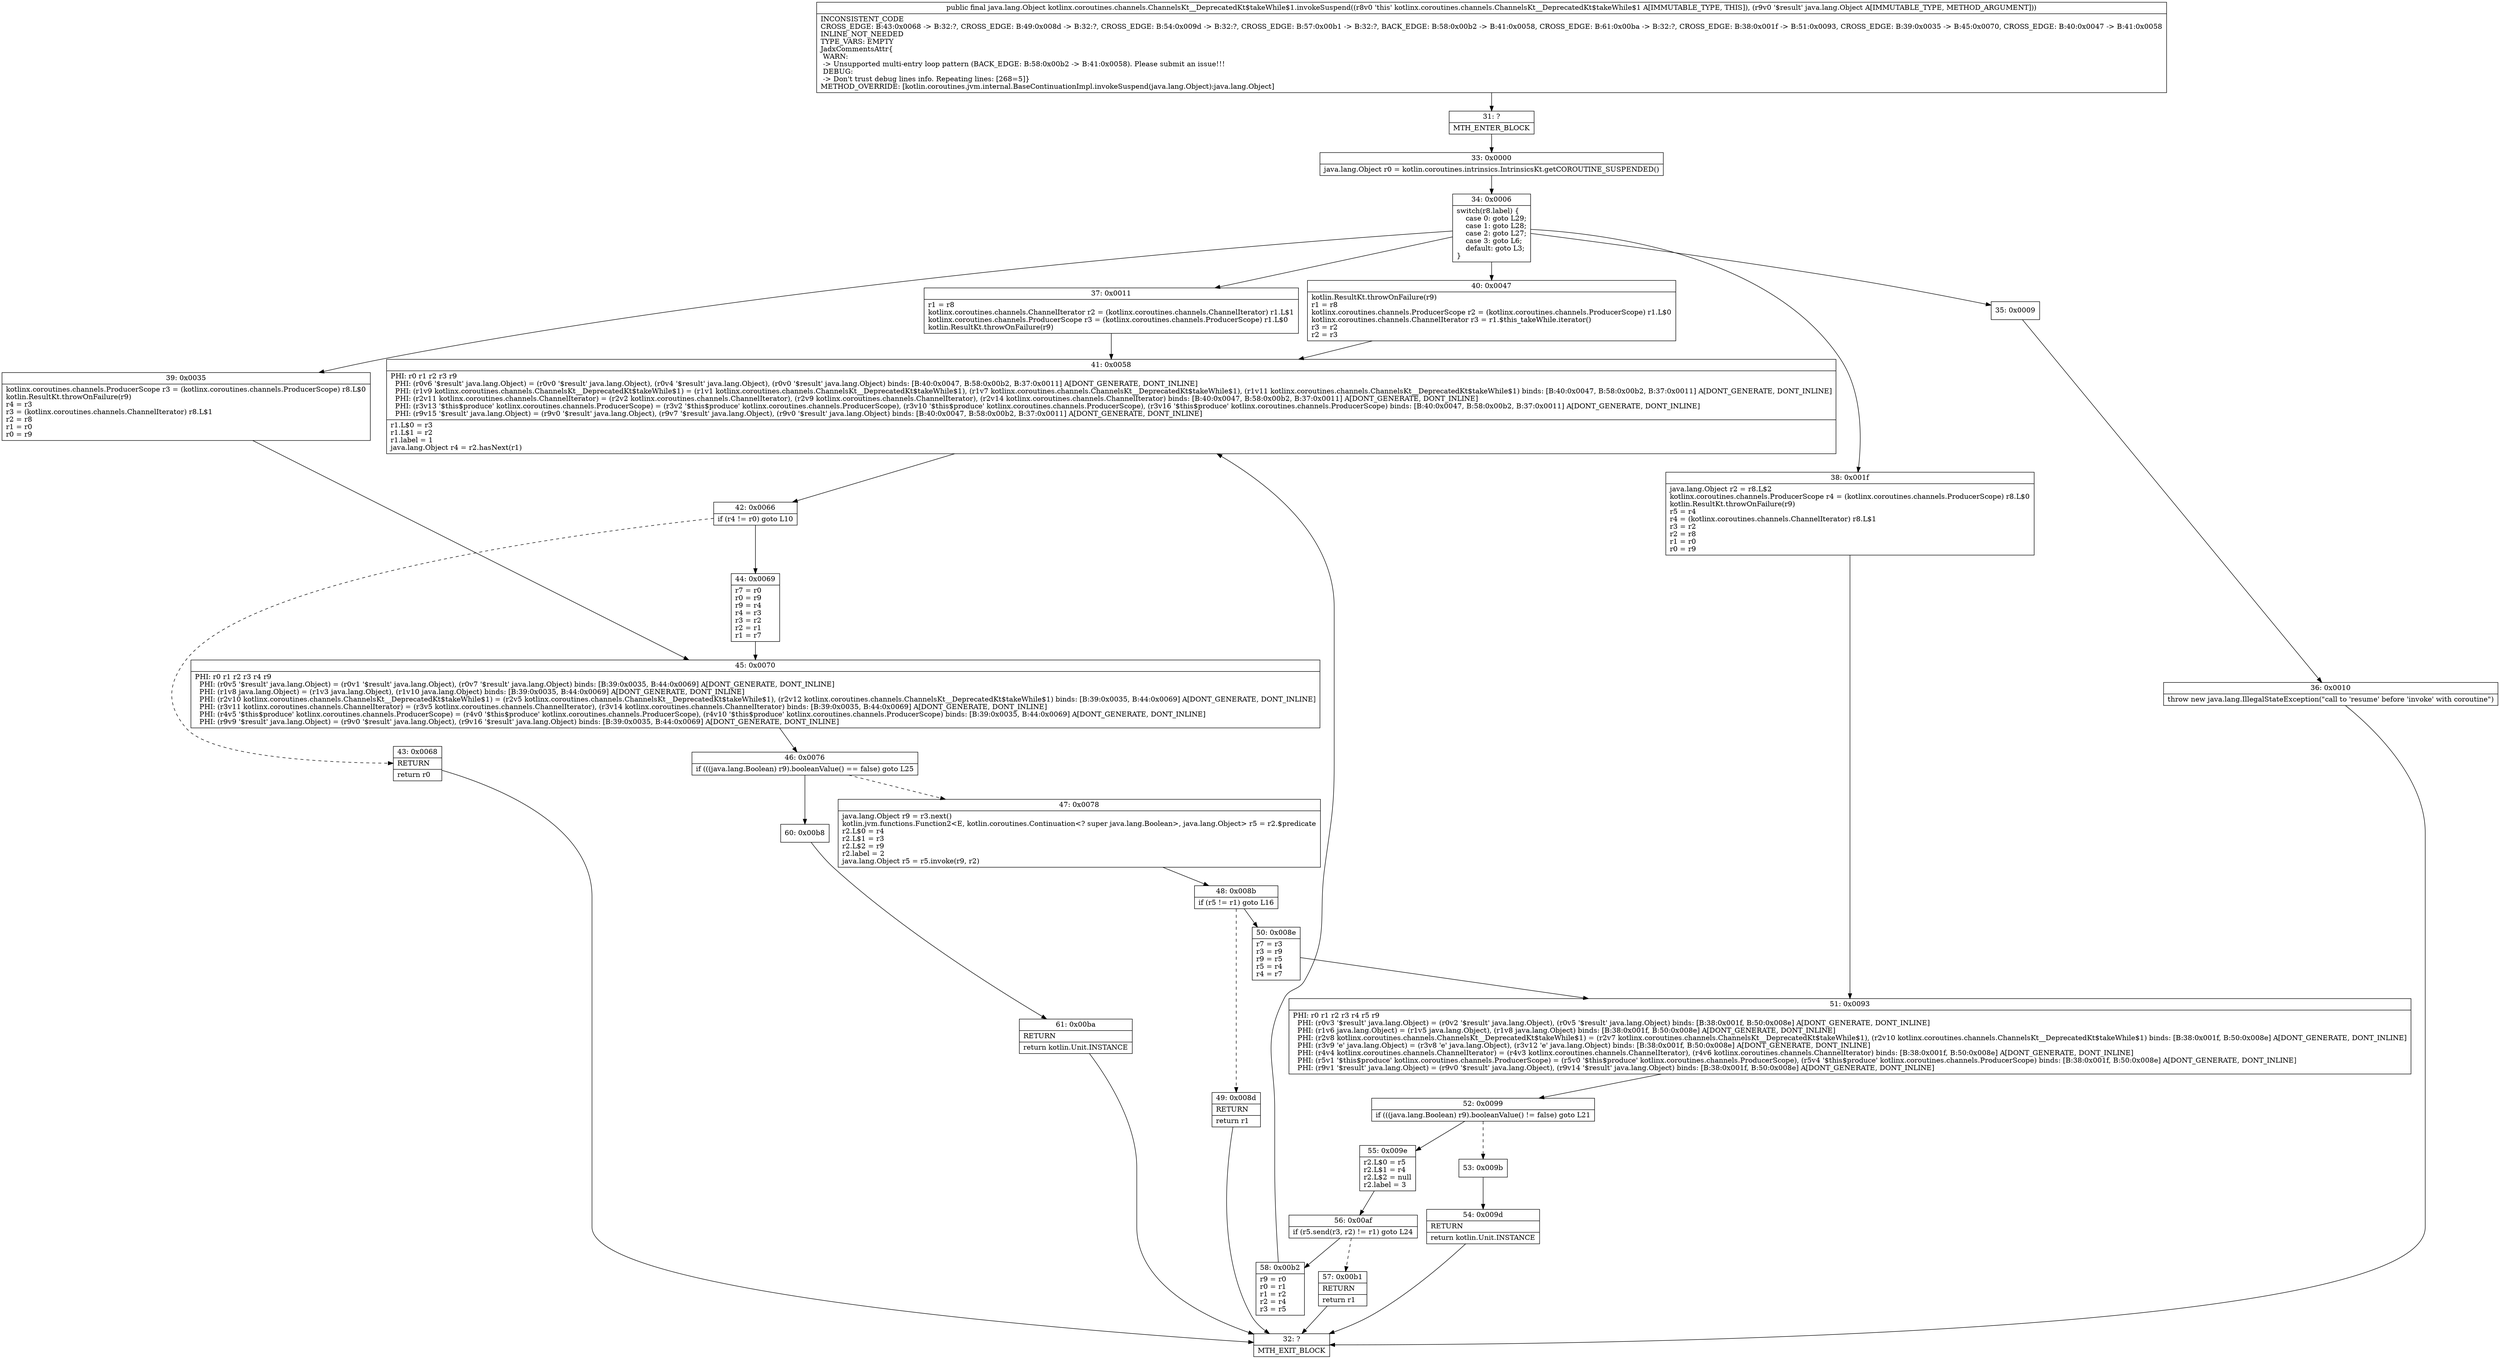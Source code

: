 digraph "CFG forkotlinx.coroutines.channels.ChannelsKt__DeprecatedKt$takeWhile$1.invokeSuspend(Ljava\/lang\/Object;)Ljava\/lang\/Object;" {
Node_31 [shape=record,label="{31\:\ ?|MTH_ENTER_BLOCK\l}"];
Node_33 [shape=record,label="{33\:\ 0x0000|java.lang.Object r0 = kotlin.coroutines.intrinsics.IntrinsicsKt.getCOROUTINE_SUSPENDED()\l}"];
Node_34 [shape=record,label="{34\:\ 0x0006|switch(r8.label) \{\l    case 0: goto L29;\l    case 1: goto L28;\l    case 2: goto L27;\l    case 3: goto L6;\l    default: goto L3;\l\}\l}"];
Node_35 [shape=record,label="{35\:\ 0x0009}"];
Node_36 [shape=record,label="{36\:\ 0x0010|throw new java.lang.IllegalStateException(\"call to 'resume' before 'invoke' with coroutine\")\l}"];
Node_32 [shape=record,label="{32\:\ ?|MTH_EXIT_BLOCK\l}"];
Node_37 [shape=record,label="{37\:\ 0x0011|r1 = r8\lkotlinx.coroutines.channels.ChannelIterator r2 = (kotlinx.coroutines.channels.ChannelIterator) r1.L$1\lkotlinx.coroutines.channels.ProducerScope r3 = (kotlinx.coroutines.channels.ProducerScope) r1.L$0\lkotlin.ResultKt.throwOnFailure(r9)\l}"];
Node_41 [shape=record,label="{41\:\ 0x0058|PHI: r0 r1 r2 r3 r9 \l  PHI: (r0v6 '$result' java.lang.Object) = (r0v0 '$result' java.lang.Object), (r0v4 '$result' java.lang.Object), (r0v0 '$result' java.lang.Object) binds: [B:40:0x0047, B:58:0x00b2, B:37:0x0011] A[DONT_GENERATE, DONT_INLINE]\l  PHI: (r1v9 kotlinx.coroutines.channels.ChannelsKt__DeprecatedKt$takeWhile$1) = (r1v1 kotlinx.coroutines.channels.ChannelsKt__DeprecatedKt$takeWhile$1), (r1v7 kotlinx.coroutines.channels.ChannelsKt__DeprecatedKt$takeWhile$1), (r1v11 kotlinx.coroutines.channels.ChannelsKt__DeprecatedKt$takeWhile$1) binds: [B:40:0x0047, B:58:0x00b2, B:37:0x0011] A[DONT_GENERATE, DONT_INLINE]\l  PHI: (r2v11 kotlinx.coroutines.channels.ChannelIterator) = (r2v2 kotlinx.coroutines.channels.ChannelIterator), (r2v9 kotlinx.coroutines.channels.ChannelIterator), (r2v14 kotlinx.coroutines.channels.ChannelIterator) binds: [B:40:0x0047, B:58:0x00b2, B:37:0x0011] A[DONT_GENERATE, DONT_INLINE]\l  PHI: (r3v13 '$this$produce' kotlinx.coroutines.channels.ProducerScope) = (r3v2 '$this$produce' kotlinx.coroutines.channels.ProducerScope), (r3v10 '$this$produce' kotlinx.coroutines.channels.ProducerScope), (r3v16 '$this$produce' kotlinx.coroutines.channels.ProducerScope) binds: [B:40:0x0047, B:58:0x00b2, B:37:0x0011] A[DONT_GENERATE, DONT_INLINE]\l  PHI: (r9v15 '$result' java.lang.Object) = (r9v0 '$result' java.lang.Object), (r9v7 '$result' java.lang.Object), (r9v0 '$result' java.lang.Object) binds: [B:40:0x0047, B:58:0x00b2, B:37:0x0011] A[DONT_GENERATE, DONT_INLINE]\l|r1.L$0 = r3\lr1.L$1 = r2\lr1.label = 1\ljava.lang.Object r4 = r2.hasNext(r1)\l}"];
Node_42 [shape=record,label="{42\:\ 0x0066|if (r4 != r0) goto L10\l}"];
Node_43 [shape=record,label="{43\:\ 0x0068|RETURN\l|return r0\l}"];
Node_44 [shape=record,label="{44\:\ 0x0069|r7 = r0\lr0 = r9\lr9 = r4\lr4 = r3\lr3 = r2\lr2 = r1\lr1 = r7\l}"];
Node_45 [shape=record,label="{45\:\ 0x0070|PHI: r0 r1 r2 r3 r4 r9 \l  PHI: (r0v5 '$result' java.lang.Object) = (r0v1 '$result' java.lang.Object), (r0v7 '$result' java.lang.Object) binds: [B:39:0x0035, B:44:0x0069] A[DONT_GENERATE, DONT_INLINE]\l  PHI: (r1v8 java.lang.Object) = (r1v3 java.lang.Object), (r1v10 java.lang.Object) binds: [B:39:0x0035, B:44:0x0069] A[DONT_GENERATE, DONT_INLINE]\l  PHI: (r2v10 kotlinx.coroutines.channels.ChannelsKt__DeprecatedKt$takeWhile$1) = (r2v5 kotlinx.coroutines.channels.ChannelsKt__DeprecatedKt$takeWhile$1), (r2v12 kotlinx.coroutines.channels.ChannelsKt__DeprecatedKt$takeWhile$1) binds: [B:39:0x0035, B:44:0x0069] A[DONT_GENERATE, DONT_INLINE]\l  PHI: (r3v11 kotlinx.coroutines.channels.ChannelIterator) = (r3v5 kotlinx.coroutines.channels.ChannelIterator), (r3v14 kotlinx.coroutines.channels.ChannelIterator) binds: [B:39:0x0035, B:44:0x0069] A[DONT_GENERATE, DONT_INLINE]\l  PHI: (r4v5 '$this$produce' kotlinx.coroutines.channels.ProducerScope) = (r4v0 '$this$produce' kotlinx.coroutines.channels.ProducerScope), (r4v10 '$this$produce' kotlinx.coroutines.channels.ProducerScope) binds: [B:39:0x0035, B:44:0x0069] A[DONT_GENERATE, DONT_INLINE]\l  PHI: (r9v9 '$result' java.lang.Object) = (r9v0 '$result' java.lang.Object), (r9v16 '$result' java.lang.Object) binds: [B:39:0x0035, B:44:0x0069] A[DONT_GENERATE, DONT_INLINE]\l}"];
Node_46 [shape=record,label="{46\:\ 0x0076|if (((java.lang.Boolean) r9).booleanValue() == false) goto L25\l}"];
Node_47 [shape=record,label="{47\:\ 0x0078|java.lang.Object r9 = r3.next()\lkotlin.jvm.functions.Function2\<E, kotlin.coroutines.Continuation\<? super java.lang.Boolean\>, java.lang.Object\> r5 = r2.$predicate\lr2.L$0 = r4\lr2.L$1 = r3\lr2.L$2 = r9\lr2.label = 2\ljava.lang.Object r5 = r5.invoke(r9, r2)\l}"];
Node_48 [shape=record,label="{48\:\ 0x008b|if (r5 != r1) goto L16\l}"];
Node_49 [shape=record,label="{49\:\ 0x008d|RETURN\l|return r1\l}"];
Node_50 [shape=record,label="{50\:\ 0x008e|r7 = r3\lr3 = r9\lr9 = r5\lr5 = r4\lr4 = r7\l}"];
Node_51 [shape=record,label="{51\:\ 0x0093|PHI: r0 r1 r2 r3 r4 r5 r9 \l  PHI: (r0v3 '$result' java.lang.Object) = (r0v2 '$result' java.lang.Object), (r0v5 '$result' java.lang.Object) binds: [B:38:0x001f, B:50:0x008e] A[DONT_GENERATE, DONT_INLINE]\l  PHI: (r1v6 java.lang.Object) = (r1v5 java.lang.Object), (r1v8 java.lang.Object) binds: [B:38:0x001f, B:50:0x008e] A[DONT_GENERATE, DONT_INLINE]\l  PHI: (r2v8 kotlinx.coroutines.channels.ChannelsKt__DeprecatedKt$takeWhile$1) = (r2v7 kotlinx.coroutines.channels.ChannelsKt__DeprecatedKt$takeWhile$1), (r2v10 kotlinx.coroutines.channels.ChannelsKt__DeprecatedKt$takeWhile$1) binds: [B:38:0x001f, B:50:0x008e] A[DONT_GENERATE, DONT_INLINE]\l  PHI: (r3v9 'e' java.lang.Object) = (r3v8 'e' java.lang.Object), (r3v12 'e' java.lang.Object) binds: [B:38:0x001f, B:50:0x008e] A[DONT_GENERATE, DONT_INLINE]\l  PHI: (r4v4 kotlinx.coroutines.channels.ChannelIterator) = (r4v3 kotlinx.coroutines.channels.ChannelIterator), (r4v6 kotlinx.coroutines.channels.ChannelIterator) binds: [B:38:0x001f, B:50:0x008e] A[DONT_GENERATE, DONT_INLINE]\l  PHI: (r5v1 '$this$produce' kotlinx.coroutines.channels.ProducerScope) = (r5v0 '$this$produce' kotlinx.coroutines.channels.ProducerScope), (r5v4 '$this$produce' kotlinx.coroutines.channels.ProducerScope) binds: [B:38:0x001f, B:50:0x008e] A[DONT_GENERATE, DONT_INLINE]\l  PHI: (r9v1 '$result' java.lang.Object) = (r9v0 '$result' java.lang.Object), (r9v14 '$result' java.lang.Object) binds: [B:38:0x001f, B:50:0x008e] A[DONT_GENERATE, DONT_INLINE]\l}"];
Node_52 [shape=record,label="{52\:\ 0x0099|if (((java.lang.Boolean) r9).booleanValue() != false) goto L21\l}"];
Node_53 [shape=record,label="{53\:\ 0x009b}"];
Node_54 [shape=record,label="{54\:\ 0x009d|RETURN\l|return kotlin.Unit.INSTANCE\l}"];
Node_55 [shape=record,label="{55\:\ 0x009e|r2.L$0 = r5\lr2.L$1 = r4\lr2.L$2 = null\lr2.label = 3\l}"];
Node_56 [shape=record,label="{56\:\ 0x00af|if (r5.send(r3, r2) != r1) goto L24\l}"];
Node_57 [shape=record,label="{57\:\ 0x00b1|RETURN\l|return r1\l}"];
Node_58 [shape=record,label="{58\:\ 0x00b2|r9 = r0\lr0 = r1\lr1 = r2\lr2 = r4\lr3 = r5\l}"];
Node_60 [shape=record,label="{60\:\ 0x00b8}"];
Node_61 [shape=record,label="{61\:\ 0x00ba|RETURN\l|return kotlin.Unit.INSTANCE\l}"];
Node_38 [shape=record,label="{38\:\ 0x001f|java.lang.Object r2 = r8.L$2\lkotlinx.coroutines.channels.ProducerScope r4 = (kotlinx.coroutines.channels.ProducerScope) r8.L$0\lkotlin.ResultKt.throwOnFailure(r9)\lr5 = r4\lr4 = (kotlinx.coroutines.channels.ChannelIterator) r8.L$1\lr3 = r2\lr2 = r8\lr1 = r0\lr0 = r9\l}"];
Node_39 [shape=record,label="{39\:\ 0x0035|kotlinx.coroutines.channels.ProducerScope r3 = (kotlinx.coroutines.channels.ProducerScope) r8.L$0\lkotlin.ResultKt.throwOnFailure(r9)\lr4 = r3\lr3 = (kotlinx.coroutines.channels.ChannelIterator) r8.L$1\lr2 = r8\lr1 = r0\lr0 = r9\l}"];
Node_40 [shape=record,label="{40\:\ 0x0047|kotlin.ResultKt.throwOnFailure(r9)\lr1 = r8\lkotlinx.coroutines.channels.ProducerScope r2 = (kotlinx.coroutines.channels.ProducerScope) r1.L$0\lkotlinx.coroutines.channels.ChannelIterator r3 = r1.$this_takeWhile.iterator()\lr3 = r2\lr2 = r3\l}"];
MethodNode[shape=record,label="{public final java.lang.Object kotlinx.coroutines.channels.ChannelsKt__DeprecatedKt$takeWhile$1.invokeSuspend((r8v0 'this' kotlinx.coroutines.channels.ChannelsKt__DeprecatedKt$takeWhile$1 A[IMMUTABLE_TYPE, THIS]), (r9v0 '$result' java.lang.Object A[IMMUTABLE_TYPE, METHOD_ARGUMENT]))  | INCONSISTENT_CODE\lCROSS_EDGE: B:43:0x0068 \-\> B:32:?, CROSS_EDGE: B:49:0x008d \-\> B:32:?, CROSS_EDGE: B:54:0x009d \-\> B:32:?, CROSS_EDGE: B:57:0x00b1 \-\> B:32:?, BACK_EDGE: B:58:0x00b2 \-\> B:41:0x0058, CROSS_EDGE: B:61:0x00ba \-\> B:32:?, CROSS_EDGE: B:38:0x001f \-\> B:51:0x0093, CROSS_EDGE: B:39:0x0035 \-\> B:45:0x0070, CROSS_EDGE: B:40:0x0047 \-\> B:41:0x0058\lINLINE_NOT_NEEDED\lTYPE_VARS: EMPTY\lJadxCommentsAttr\{\l WARN: \l \-\> Unsupported multi\-entry loop pattern (BACK_EDGE: B:58:0x00b2 \-\> B:41:0x0058). Please submit an issue!!!\l DEBUG: \l \-\> Don't trust debug lines info. Repeating lines: [268=5]\}\lMETHOD_OVERRIDE: [kotlin.coroutines.jvm.internal.BaseContinuationImpl.invokeSuspend(java.lang.Object):java.lang.Object]\l}"];
MethodNode -> Node_31;Node_31 -> Node_33;
Node_33 -> Node_34;
Node_34 -> Node_35;
Node_34 -> Node_37;
Node_34 -> Node_38;
Node_34 -> Node_39;
Node_34 -> Node_40;
Node_35 -> Node_36;
Node_36 -> Node_32;
Node_37 -> Node_41;
Node_41 -> Node_42;
Node_42 -> Node_43[style=dashed];
Node_42 -> Node_44;
Node_43 -> Node_32;
Node_44 -> Node_45;
Node_45 -> Node_46;
Node_46 -> Node_47[style=dashed];
Node_46 -> Node_60;
Node_47 -> Node_48;
Node_48 -> Node_49[style=dashed];
Node_48 -> Node_50;
Node_49 -> Node_32;
Node_50 -> Node_51;
Node_51 -> Node_52;
Node_52 -> Node_53[style=dashed];
Node_52 -> Node_55;
Node_53 -> Node_54;
Node_54 -> Node_32;
Node_55 -> Node_56;
Node_56 -> Node_57[style=dashed];
Node_56 -> Node_58;
Node_57 -> Node_32;
Node_58 -> Node_41;
Node_60 -> Node_61;
Node_61 -> Node_32;
Node_38 -> Node_51;
Node_39 -> Node_45;
Node_40 -> Node_41;
}

